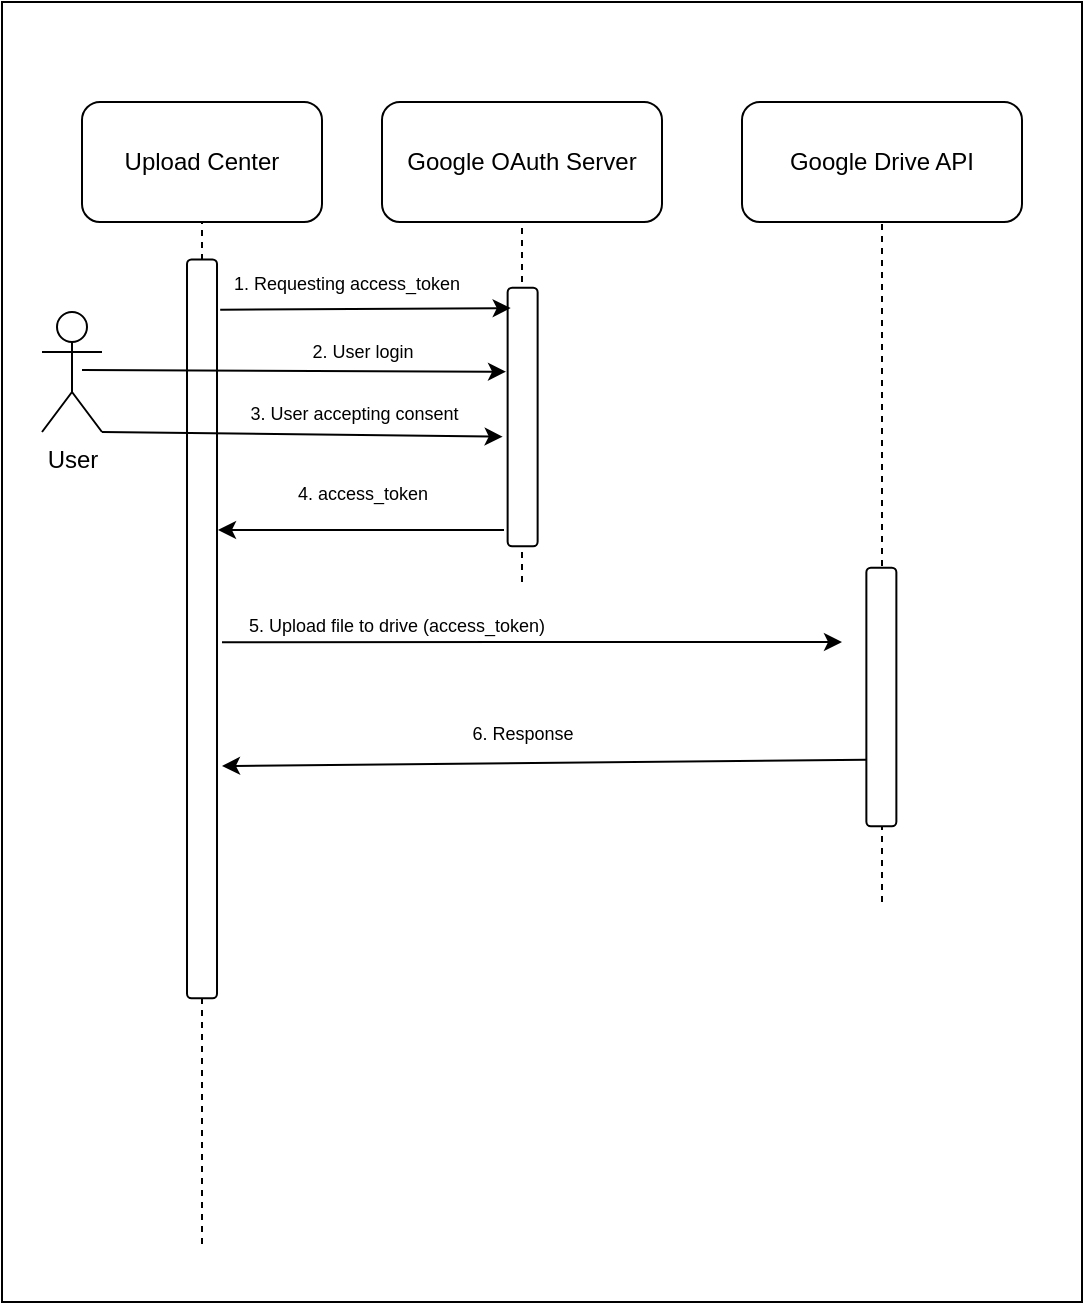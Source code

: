 <mxfile version="13.7.5" type="device"><diagram id="kgpKYQtTHZ0yAKxKKP6v" name="Page-1"><mxGraphModel dx="1185" dy="594" grid="1" gridSize="10" guides="1" tooltips="1" connect="1" arrows="1" fold="1" page="1" pageScale="1" pageWidth="850" pageHeight="1100" math="0" shadow="0"><root><mxCell id="0"/><mxCell id="1" parent="0"/><mxCell id="JKYqn-6-qOUgEKME3HhM-36" value="" style="rounded=0;whiteSpace=wrap;html=1;" vertex="1" parent="1"><mxGeometry x="30" width="540" height="650" as="geometry"/></mxCell><mxCell id="JKYqn-6-qOUgEKME3HhM-1" value="Upload Center" style="rounded=1;whiteSpace=wrap;html=1;" vertex="1" parent="1"><mxGeometry x="70" y="50" width="120" height="60" as="geometry"/></mxCell><mxCell id="JKYqn-6-qOUgEKME3HhM-2" value="" style="endArrow=none;html=1;entryX=0.5;entryY=1;entryDx=0;entryDy=0;dashed=1;" edge="1" parent="1" target="JKYqn-6-qOUgEKME3HhM-1"><mxGeometry width="50" height="50" relative="1" as="geometry"><mxPoint x="130" y="620.952" as="sourcePoint"/><mxPoint x="190" y="210" as="targetPoint"/></mxGeometry></mxCell><mxCell id="JKYqn-6-qOUgEKME3HhM-3" value="" style="rounded=1;whiteSpace=wrap;html=1;rotation=90;" vertex="1" parent="1"><mxGeometry x="-54.68" y="305.94" width="369.37" height="15" as="geometry"/></mxCell><mxCell id="JKYqn-6-qOUgEKME3HhM-8" value="Google OAuth Server" style="rounded=1;whiteSpace=wrap;html=1;" vertex="1" parent="1"><mxGeometry x="220" y="50" width="140" height="60" as="geometry"/></mxCell><mxCell id="JKYqn-6-qOUgEKME3HhM-9" value="" style="endArrow=none;html=1;entryX=0.5;entryY=1;entryDx=0;entryDy=0;dashed=1;" edge="1" parent="1" target="JKYqn-6-qOUgEKME3HhM-8"><mxGeometry width="50" height="50" relative="1" as="geometry"><mxPoint x="290" y="290" as="sourcePoint"/><mxPoint x="340" y="210" as="targetPoint"/></mxGeometry></mxCell><mxCell id="JKYqn-6-qOUgEKME3HhM-10" value="" style="rounded=1;whiteSpace=wrap;html=1;rotation=90;" vertex="1" parent="1"><mxGeometry x="225.63" y="200" width="129.37" height="15" as="geometry"/></mxCell><mxCell id="JKYqn-6-qOUgEKME3HhM-13" value="" style="endArrow=classic;html=1;exitX=0.068;exitY=-0.106;exitDx=0;exitDy=0;exitPerimeter=0;entryX=0.079;entryY=0.898;entryDx=0;entryDy=0;entryPerimeter=0;" edge="1" parent="1" source="JKYqn-6-qOUgEKME3HhM-3" target="JKYqn-6-qOUgEKME3HhM-10"><mxGeometry width="50" height="50" relative="1" as="geometry"><mxPoint x="200" y="220" as="sourcePoint"/><mxPoint x="250" y="170" as="targetPoint"/></mxGeometry></mxCell><mxCell id="JKYqn-6-qOUgEKME3HhM-18" value="&lt;font style=&quot;font-size: 9px&quot;&gt;1. Requesting access_token&lt;/font&gt;" style="text;html=1;align=center;verticalAlign=middle;resizable=0;points=[];autosize=1;" vertex="1" parent="1"><mxGeometry x="137" y="130" width="130" height="20" as="geometry"/></mxCell><mxCell id="JKYqn-6-qOUgEKME3HhM-19" value="&lt;font style=&quot;font-size: 9px&quot;&gt;2. User login&lt;/font&gt;" style="text;html=1;align=center;verticalAlign=middle;resizable=0;points=[];autosize=1;" vertex="1" parent="1"><mxGeometry x="175" y="164" width="70" height="20" as="geometry"/></mxCell><mxCell id="JKYqn-6-qOUgEKME3HhM-22" value="&lt;font style=&quot;font-size: 9px&quot;&gt;3. User accepting consent&amp;nbsp;&lt;/font&gt;" style="text;html=1;align=center;verticalAlign=middle;resizable=0;points=[];autosize=1;" vertex="1" parent="1"><mxGeometry x="147" y="195" width="120" height="20" as="geometry"/></mxCell><mxCell id="JKYqn-6-qOUgEKME3HhM-23" value="" style="endArrow=classic;html=1;" edge="1" parent="1"><mxGeometry width="50" height="50" relative="1" as="geometry"><mxPoint x="281" y="264" as="sourcePoint"/><mxPoint x="138" y="264" as="targetPoint"/></mxGeometry></mxCell><mxCell id="JKYqn-6-qOUgEKME3HhM-24" value="&lt;font style=&quot;font-size: 9px&quot;&gt;4. access_token&lt;/font&gt;" style="text;html=1;align=center;verticalAlign=middle;resizable=0;points=[];autosize=1;" vertex="1" parent="1"><mxGeometry x="170" y="235" width="80" height="20" as="geometry"/></mxCell><mxCell id="JKYqn-6-qOUgEKME3HhM-25" value="User" style="shape=umlActor;verticalLabelPosition=bottom;verticalAlign=top;html=1;outlineConnect=0;rounded=1;" vertex="1" parent="1"><mxGeometry x="50" y="155" width="30" height="60" as="geometry"/></mxCell><mxCell id="JKYqn-6-qOUgEKME3HhM-26" value="" style="endArrow=classic;html=1;strokeColor=#000000;exitX=0.5;exitY=0.5;exitDx=0;exitDy=0;exitPerimeter=0;entryX=0.325;entryY=1.054;entryDx=0;entryDy=0;entryPerimeter=0;" edge="1" parent="1" target="JKYqn-6-qOUgEKME3HhM-10"><mxGeometry width="50" height="50" relative="1" as="geometry"><mxPoint x="70.0" y="184" as="sourcePoint"/><mxPoint x="285" y="189" as="targetPoint"/></mxGeometry></mxCell><mxCell id="JKYqn-6-qOUgEKME3HhM-27" value="" style="endArrow=classic;html=1;strokeColor=#000000;exitX=1;exitY=1;exitDx=0;exitDy=0;exitPerimeter=0;entryX=0.576;entryY=1.165;entryDx=0;entryDy=0;entryPerimeter=0;" edge="1" parent="1" source="JKYqn-6-qOUgEKME3HhM-25" target="JKYqn-6-qOUgEKME3HhM-10"><mxGeometry width="50" height="50" relative="1" as="geometry"><mxPoint x="220" y="400" as="sourcePoint"/><mxPoint x="270" y="340" as="targetPoint"/></mxGeometry></mxCell><mxCell id="JKYqn-6-qOUgEKME3HhM-28" value="Google Drive API" style="rounded=1;whiteSpace=wrap;html=1;" vertex="1" parent="1"><mxGeometry x="400" y="50" width="140" height="60" as="geometry"/></mxCell><mxCell id="JKYqn-6-qOUgEKME3HhM-29" value="" style="endArrow=none;html=1;entryX=0.5;entryY=1;entryDx=0;entryDy=0;dashed=1;" edge="1" parent="1" target="JKYqn-6-qOUgEKME3HhM-28"><mxGeometry width="50" height="50" relative="1" as="geometry"><mxPoint x="470" y="450" as="sourcePoint"/><mxPoint x="520" y="210" as="targetPoint"/></mxGeometry></mxCell><mxCell id="JKYqn-6-qOUgEKME3HhM-30" value="" style="rounded=1;whiteSpace=wrap;html=1;rotation=90;" vertex="1" parent="1"><mxGeometry x="405" y="340" width="129.37" height="15" as="geometry"/></mxCell><mxCell id="JKYqn-6-qOUgEKME3HhM-31" value="" style="endArrow=classic;html=1;strokeColor=#000000;exitX=0.518;exitY=-0.166;exitDx=0;exitDy=0;exitPerimeter=0;" edge="1" parent="1" source="JKYqn-6-qOUgEKME3HhM-3"><mxGeometry width="50" height="50" relative="1" as="geometry"><mxPoint x="180" y="380" as="sourcePoint"/><mxPoint x="450" y="320" as="targetPoint"/></mxGeometry></mxCell><mxCell id="JKYqn-6-qOUgEKME3HhM-32" value="&lt;font style=&quot;font-size: 9px&quot;&gt;5. Upload file to drive (access_token)&lt;br&gt;&lt;/font&gt;" style="text;html=1;align=center;verticalAlign=middle;resizable=0;points=[];autosize=1;" vertex="1" parent="1"><mxGeometry x="147" y="300.94" width="160" height="20" as="geometry"/></mxCell><mxCell id="JKYqn-6-qOUgEKME3HhM-33" value="" style="endArrow=classic;html=1;strokeColor=#000000;exitX=0.75;exitY=1;exitDx=0;exitDy=0;" edge="1" parent="1"><mxGeometry width="50" height="50" relative="1" as="geometry"><mxPoint x="462.185" y="378.842" as="sourcePoint"/><mxPoint x="140" y="382" as="targetPoint"/></mxGeometry></mxCell><mxCell id="JKYqn-6-qOUgEKME3HhM-34" value="&lt;font style=&quot;font-size: 9px&quot;&gt;6. Response&lt;/font&gt;" style="text;html=1;align=center;verticalAlign=middle;resizable=0;points=[];autosize=1;" vertex="1" parent="1"><mxGeometry x="255.31" y="355" width="70" height="20" as="geometry"/></mxCell></root></mxGraphModel></diagram></mxfile>